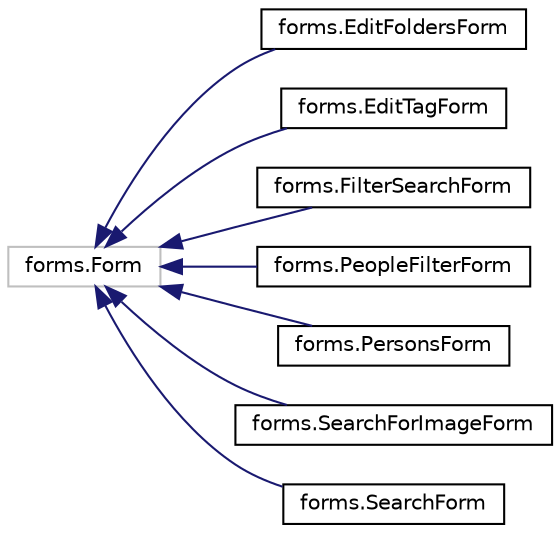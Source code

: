 digraph "Graphical Class Hierarchy"
{
 // LATEX_PDF_SIZE
  edge [fontname="Helvetica",fontsize="10",labelfontname="Helvetica",labelfontsize="10"];
  node [fontname="Helvetica",fontsize="10",shape=record];
  rankdir="LR";
  Node5 [label="forms.Form",height=0.2,width=0.4,color="grey75", fillcolor="white", style="filled",tooltip=" "];
  Node5 -> Node0 [dir="back",color="midnightblue",fontsize="10",style="solid",fontname="Helvetica"];
  Node0 [label="forms.EditFoldersForm",height=0.2,width=0.4,color="black", fillcolor="white", style="filled",URL="$classforms_1_1_edit_folders_form.html",tooltip="Edit folders form that is used to add a new source folder."];
  Node5 -> Node7 [dir="back",color="midnightblue",fontsize="10",style="solid",fontname="Helvetica"];
  Node7 [label="forms.EditTagForm",height=0.2,width=0.4,color="black", fillcolor="white", style="filled",URL="$classforms_1_1_edit_tag_form.html",tooltip="Form for editing Tags."];
  Node5 -> Node8 [dir="back",color="midnightblue",fontsize="10",style="solid",fontname="Helvetica"];
  Node8 [label="forms.FilterSearchForm",height=0.2,width=0.4,color="black", fillcolor="white", style="filled",URL="$classforms_1_1_filter_search_form.html",tooltip="Set ups the filter on a search."];
  Node5 -> Node9 [dir="back",color="midnightblue",fontsize="10",style="solid",fontname="Helvetica"];
  Node9 [label="forms.PeopleFilterForm",height=0.2,width=0.4,color="black", fillcolor="white", style="filled",URL="$classforms_1_1_people_filter_form.html",tooltip="The verified or not verified for showing people in face recog page."];
  Node5 -> Node10 [dir="back",color="midnightblue",fontsize="10",style="solid",fontname="Helvetica"];
  Node10 [label="forms.PersonsForm",height=0.2,width=0.4,color="black", fillcolor="white", style="filled",URL="$classforms_1_1_persons_form.html",tooltip="Person form contains everything that is going to be displayed in the face recog page."];
  Node5 -> Node11 [dir="back",color="midnightblue",fontsize="10",style="solid",fontname="Helvetica"];
  Node11 [label="forms.SearchForImageForm",height=0.2,width=0.4,color="black", fillcolor="white", style="filled",URL="$classforms_1_1_search_for_image_form.html",tooltip="Image form that contains the query image search."];
  Node5 -> Node12 [dir="back",color="midnightblue",fontsize="10",style="solid",fontname="Helvetica"];
  Node12 [label="forms.SearchForm",height=0.2,width=0.4,color="black", fillcolor="white", style="filled",URL="$classforms_1_1_search_form.html",tooltip="Search form that contains the query text search."];
}
